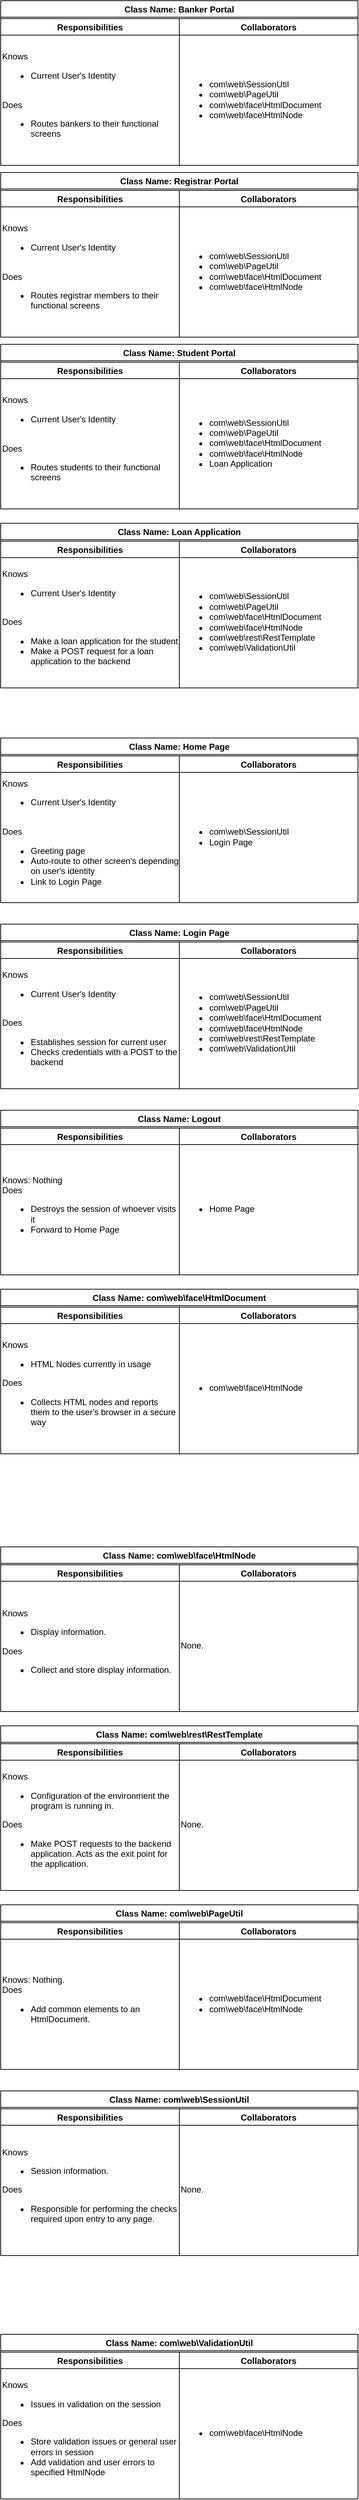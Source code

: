 <mxfile version="14.6.13" type="device"><diagram id="soprzIYK3JemWcweqpe1" name="Page-1"><mxGraphModel dx="1117" dy="669" grid="1" gridSize="10" guides="1" tooltips="1" connect="1" arrows="1" fold="1" page="1" pageScale="1" pageWidth="850" pageHeight="1100" math="0" shadow="0"><root><mxCell id="0"/><mxCell id="1" parent="0"/><mxCell id="zkftm02P7K2jkbSbgvOX-1" value="Class Name: Banker Portal" style="swimlane;" parent="1" vertex="1"><mxGeometry x="90" y="100" width="500" height="230" as="geometry"/></mxCell><mxCell id="zkftm02P7K2jkbSbgvOX-2" value="Collaborators" style="swimlane;" parent="zkftm02P7K2jkbSbgvOX-1" vertex="1"><mxGeometry x="250" y="25" width="250" height="205" as="geometry"/></mxCell><mxCell id="zkftm02P7K2jkbSbgvOX-5" value="&lt;ul&gt;&lt;li&gt;com\web\SessionUtil&lt;/li&gt;&lt;li&gt;com\web\PageUtil&lt;/li&gt;&lt;li&gt;com\web\face\HtmlDocument&lt;/li&gt;&lt;li&gt;com\web\face\HtmlNode&lt;/li&gt;&lt;/ul&gt;" style="text;html=1;strokeColor=none;fillColor=none;align=left;verticalAlign=middle;whiteSpace=wrap;rounded=0;" parent="zkftm02P7K2jkbSbgvOX-2" vertex="1"><mxGeometry y="25" width="250" height="175" as="geometry"/></mxCell><mxCell id="zkftm02P7K2jkbSbgvOX-3" value="Responsibilities" style="swimlane;" parent="zkftm02P7K2jkbSbgvOX-1" vertex="1"><mxGeometry y="25" width="250" height="205" as="geometry"/></mxCell><mxCell id="zkftm02P7K2jkbSbgvOX-4" value="Knows&lt;br&gt;&lt;ul&gt;&lt;li&gt;Current User's Identity&lt;/li&gt;&lt;/ul&gt;&lt;br&gt;Does&lt;br&gt;&lt;ul&gt;&lt;li&gt;Routes bankers to their functional screens&lt;/li&gt;&lt;/ul&gt;" style="text;html=1;strokeColor=none;fillColor=none;align=left;verticalAlign=middle;whiteSpace=wrap;rounded=0;" parent="zkftm02P7K2jkbSbgvOX-3" vertex="1"><mxGeometry y="25" width="250" height="175" as="geometry"/></mxCell><mxCell id="zkftm02P7K2jkbSbgvOX-6" value="Class Name: Registrar Portal" style="swimlane;" parent="1" vertex="1"><mxGeometry x="90" y="340" width="500" height="230" as="geometry"/></mxCell><mxCell id="zkftm02P7K2jkbSbgvOX-7" value="Collaborators" style="swimlane;" parent="zkftm02P7K2jkbSbgvOX-6" vertex="1"><mxGeometry x="250" y="25" width="250" height="205" as="geometry"/></mxCell><mxCell id="zkftm02P7K2jkbSbgvOX-8" value="&lt;ul&gt;&lt;li&gt;com\web\SessionUtil&lt;/li&gt;&lt;li&gt;com\web\PageUtil&lt;/li&gt;&lt;li&gt;com\web\face\HtmlDocument&lt;/li&gt;&lt;li&gt;com\web\face\HtmlNode&lt;/li&gt;&lt;/ul&gt;" style="text;html=1;strokeColor=none;fillColor=none;align=left;verticalAlign=middle;whiteSpace=wrap;rounded=0;" parent="zkftm02P7K2jkbSbgvOX-7" vertex="1"><mxGeometry y="25" width="250" height="175" as="geometry"/></mxCell><mxCell id="zkftm02P7K2jkbSbgvOX-9" value="Responsibilities" style="swimlane;" parent="zkftm02P7K2jkbSbgvOX-6" vertex="1"><mxGeometry y="25" width="250" height="205" as="geometry"/></mxCell><mxCell id="zkftm02P7K2jkbSbgvOX-10" value="Knows&lt;br&gt;&lt;ul&gt;&lt;li&gt;Current User's Identity&lt;/li&gt;&lt;/ul&gt;&lt;br&gt;Does&lt;br&gt;&lt;ul&gt;&lt;li&gt;Routes registrar members to their functional screens&lt;/li&gt;&lt;/ul&gt;" style="text;html=1;strokeColor=none;fillColor=none;align=left;verticalAlign=middle;whiteSpace=wrap;rounded=0;" parent="zkftm02P7K2jkbSbgvOX-9" vertex="1"><mxGeometry y="25" width="250" height="175" as="geometry"/></mxCell><mxCell id="zkftm02P7K2jkbSbgvOX-11" value="Class Name: Student Portal" style="swimlane;" parent="1" vertex="1"><mxGeometry x="90" y="580" width="500" height="230" as="geometry"/></mxCell><mxCell id="zkftm02P7K2jkbSbgvOX-12" value="Collaborators" style="swimlane;" parent="zkftm02P7K2jkbSbgvOX-11" vertex="1"><mxGeometry x="250" y="25" width="250" height="205" as="geometry"/></mxCell><mxCell id="zkftm02P7K2jkbSbgvOX-13" value="&lt;ul&gt;&lt;li&gt;com\web\SessionUtil&lt;/li&gt;&lt;li&gt;com\web\PageUtil&lt;/li&gt;&lt;li&gt;com\web\face\HtmlDocument&lt;/li&gt;&lt;li&gt;com\web\face\HtmlNode&lt;/li&gt;&lt;li&gt;Loan Application&lt;/li&gt;&lt;/ul&gt;" style="text;html=1;strokeColor=none;fillColor=none;align=left;verticalAlign=middle;whiteSpace=wrap;rounded=0;" parent="zkftm02P7K2jkbSbgvOX-12" vertex="1"><mxGeometry y="25" width="250" height="175" as="geometry"/></mxCell><mxCell id="zkftm02P7K2jkbSbgvOX-14" value="Responsibilities" style="swimlane;" parent="zkftm02P7K2jkbSbgvOX-11" vertex="1"><mxGeometry y="25" width="250" height="205" as="geometry"/></mxCell><mxCell id="zkftm02P7K2jkbSbgvOX-15" value="Knows&lt;br&gt;&lt;ul&gt;&lt;li&gt;Current User's Identity&lt;/li&gt;&lt;/ul&gt;&lt;br&gt;Does&lt;br&gt;&lt;ul&gt;&lt;li&gt;Routes students to their functional screens&lt;/li&gt;&lt;/ul&gt;" style="text;html=1;strokeColor=none;fillColor=none;align=left;verticalAlign=middle;whiteSpace=wrap;rounded=0;" parent="zkftm02P7K2jkbSbgvOX-14" vertex="1"><mxGeometry y="25" width="250" height="175" as="geometry"/></mxCell><mxCell id="zkftm02P7K2jkbSbgvOX-16" value="Class Name: Loan Application" style="swimlane;" parent="1" vertex="1"><mxGeometry x="90" y="830" width="500" height="230" as="geometry"/></mxCell><mxCell id="zkftm02P7K2jkbSbgvOX-17" value="Collaborators" style="swimlane;" parent="zkftm02P7K2jkbSbgvOX-16" vertex="1"><mxGeometry x="250" y="25" width="250" height="205" as="geometry"/></mxCell><mxCell id="zkftm02P7K2jkbSbgvOX-18" value="&lt;ul&gt;&lt;li&gt;com\web\SessionUtil&lt;/li&gt;&lt;li&gt;com\web\PageUtil&lt;/li&gt;&lt;li&gt;com\web\face\HtmlDocument&lt;/li&gt;&lt;li&gt;com\web\face\HtmlNode&lt;/li&gt;&lt;li&gt;com\web\rest\RestTemplate&lt;/li&gt;&lt;li&gt;com\web\ValidationUtil&lt;/li&gt;&lt;/ul&gt;" style="text;html=1;strokeColor=none;fillColor=none;align=left;verticalAlign=middle;whiteSpace=wrap;rounded=0;" parent="zkftm02P7K2jkbSbgvOX-17" vertex="1"><mxGeometry y="25" width="250" height="175" as="geometry"/></mxCell><mxCell id="zkftm02P7K2jkbSbgvOX-19" value="Responsibilities" style="swimlane;" parent="zkftm02P7K2jkbSbgvOX-16" vertex="1"><mxGeometry y="25" width="250" height="205" as="geometry"/></mxCell><mxCell id="zkftm02P7K2jkbSbgvOX-20" value="Knows&lt;br&gt;&lt;ul&gt;&lt;li&gt;Current User's Identity&lt;/li&gt;&lt;/ul&gt;&lt;br&gt;Does&lt;br&gt;&lt;ul&gt;&lt;li&gt;Make a loan application for the student&lt;/li&gt;&lt;li&gt;Make a POST request for a loan application to the backend&lt;/li&gt;&lt;/ul&gt;" style="text;html=1;strokeColor=none;fillColor=none;align=left;verticalAlign=middle;whiteSpace=wrap;rounded=0;" parent="zkftm02P7K2jkbSbgvOX-19" vertex="1"><mxGeometry y="25" width="250" height="175" as="geometry"/></mxCell><mxCell id="zkftm02P7K2jkbSbgvOX-21" value="Class Name: Home Page" style="swimlane;" parent="1" vertex="1"><mxGeometry x="90" y="1130" width="500" height="230" as="geometry"/></mxCell><mxCell id="zkftm02P7K2jkbSbgvOX-22" value="Collaborators" style="swimlane;" parent="zkftm02P7K2jkbSbgvOX-21" vertex="1"><mxGeometry x="250" y="25" width="250" height="205" as="geometry"/></mxCell><mxCell id="zkftm02P7K2jkbSbgvOX-23" value="&lt;ul&gt;&lt;li&gt;com\web\SessionUtil&lt;/li&gt;&lt;li&gt;Login Page&lt;/li&gt;&lt;/ul&gt;" style="text;html=1;strokeColor=none;fillColor=none;align=left;verticalAlign=middle;whiteSpace=wrap;rounded=0;" parent="zkftm02P7K2jkbSbgvOX-22" vertex="1"><mxGeometry y="25" width="250" height="175" as="geometry"/></mxCell><mxCell id="zkftm02P7K2jkbSbgvOX-24" value="Responsibilities" style="swimlane;" parent="zkftm02P7K2jkbSbgvOX-21" vertex="1"><mxGeometry y="25" width="250" height="205" as="geometry"/></mxCell><mxCell id="zkftm02P7K2jkbSbgvOX-25" value="Knows&lt;br&gt;&lt;ul&gt;&lt;li&gt;Current User's Identity&lt;/li&gt;&lt;/ul&gt;&lt;br&gt;Does&lt;br&gt;&lt;ul&gt;&lt;li&gt;Greeting page&lt;/li&gt;&lt;li&gt;Auto-route to other screen's depending on user's identity&lt;/li&gt;&lt;li&gt;Link to Login Page&lt;/li&gt;&lt;/ul&gt;" style="text;html=1;strokeColor=none;fillColor=none;align=left;verticalAlign=middle;whiteSpace=wrap;rounded=0;" parent="zkftm02P7K2jkbSbgvOX-24" vertex="1"><mxGeometry y="25" width="250" height="175" as="geometry"/></mxCell><mxCell id="zkftm02P7K2jkbSbgvOX-26" value="Class Name: Login Page" style="swimlane;" parent="1" vertex="1"><mxGeometry x="90" y="1390" width="500" height="230" as="geometry"/></mxCell><mxCell id="zkftm02P7K2jkbSbgvOX-27" value="Collaborators" style="swimlane;" parent="zkftm02P7K2jkbSbgvOX-26" vertex="1"><mxGeometry x="250" y="25" width="250" height="205" as="geometry"/></mxCell><mxCell id="zkftm02P7K2jkbSbgvOX-28" value="&lt;ul&gt;&lt;li&gt;com\web\SessionUtil&lt;/li&gt;&lt;li&gt;com\web\PageUtil&lt;/li&gt;&lt;li&gt;com\web\face\HtmlDocument&lt;/li&gt;&lt;li&gt;com\web\face\HtmlNode&lt;/li&gt;&lt;li&gt;com\web\rest\RestTemplate&lt;/li&gt;&lt;li&gt;com\web\ValidationUtil&lt;/li&gt;&lt;/ul&gt;" style="text;html=1;strokeColor=none;fillColor=none;align=left;verticalAlign=middle;whiteSpace=wrap;rounded=0;" parent="zkftm02P7K2jkbSbgvOX-27" vertex="1"><mxGeometry y="25" width="250" height="175" as="geometry"/></mxCell><mxCell id="zkftm02P7K2jkbSbgvOX-29" value="Responsibilities" style="swimlane;" parent="zkftm02P7K2jkbSbgvOX-26" vertex="1"><mxGeometry y="25" width="250" height="205" as="geometry"/></mxCell><mxCell id="zkftm02P7K2jkbSbgvOX-30" value="Knows&lt;br&gt;&lt;ul&gt;&lt;li&gt;Current User's Identity&lt;/li&gt;&lt;/ul&gt;&lt;br&gt;Does&lt;br&gt;&lt;ul&gt;&lt;li&gt;Establishes session for current user&lt;/li&gt;&lt;li&gt;Checks credentials with a POST to the backend&lt;/li&gt;&lt;/ul&gt;" style="text;html=1;strokeColor=none;fillColor=none;align=left;verticalAlign=middle;whiteSpace=wrap;rounded=0;" parent="zkftm02P7K2jkbSbgvOX-29" vertex="1"><mxGeometry y="25" width="250" height="175" as="geometry"/></mxCell><mxCell id="zkftm02P7K2jkbSbgvOX-31" value="Class Name: Logout" style="swimlane;" parent="1" vertex="1"><mxGeometry x="90" y="1650" width="500" height="230" as="geometry"/></mxCell><mxCell id="zkftm02P7K2jkbSbgvOX-32" value="Collaborators" style="swimlane;" parent="zkftm02P7K2jkbSbgvOX-31" vertex="1"><mxGeometry x="250" y="25" width="250" height="205" as="geometry"/></mxCell><mxCell id="zkftm02P7K2jkbSbgvOX-33" value="&lt;ul&gt;&lt;li&gt;Home Page&lt;/li&gt;&lt;/ul&gt;" style="text;html=1;strokeColor=none;fillColor=none;align=left;verticalAlign=middle;whiteSpace=wrap;rounded=0;" parent="zkftm02P7K2jkbSbgvOX-32" vertex="1"><mxGeometry y="25" width="250" height="175" as="geometry"/></mxCell><mxCell id="zkftm02P7K2jkbSbgvOX-34" value="Responsibilities" style="swimlane;" parent="zkftm02P7K2jkbSbgvOX-31" vertex="1"><mxGeometry y="25" width="250" height="205" as="geometry"/></mxCell><mxCell id="zkftm02P7K2jkbSbgvOX-35" value="Knows: Nothing&lt;br&gt;Does&lt;br&gt;&lt;ul&gt;&lt;li&gt;Destroys the session of whoever visits it&lt;/li&gt;&lt;li&gt;Forward to Home Page&lt;/li&gt;&lt;/ul&gt;" style="text;html=1;strokeColor=none;fillColor=none;align=left;verticalAlign=middle;whiteSpace=wrap;rounded=0;" parent="zkftm02P7K2jkbSbgvOX-34" vertex="1"><mxGeometry y="25" width="250" height="175" as="geometry"/></mxCell><mxCell id="ArP1FZsL3EBBVAnkdeqz-1" value="Class Name: com\web\face\HtmlDocument" style="swimlane;" vertex="1" parent="1"><mxGeometry x="90" y="1900" width="500" height="230" as="geometry"/></mxCell><mxCell id="ArP1FZsL3EBBVAnkdeqz-2" value="Collaborators" style="swimlane;" vertex="1" parent="ArP1FZsL3EBBVAnkdeqz-1"><mxGeometry x="250" y="25" width="250" height="205" as="geometry"/></mxCell><mxCell id="ArP1FZsL3EBBVAnkdeqz-3" value="&lt;ul&gt;&lt;li&gt;com\web\face\HtmlNode&lt;/li&gt;&lt;/ul&gt;" style="text;html=1;strokeColor=none;fillColor=none;align=left;verticalAlign=middle;whiteSpace=wrap;rounded=0;" vertex="1" parent="ArP1FZsL3EBBVAnkdeqz-2"><mxGeometry y="25" width="250" height="175" as="geometry"/></mxCell><mxCell id="ArP1FZsL3EBBVAnkdeqz-4" value="Responsibilities" style="swimlane;" vertex="1" parent="ArP1FZsL3EBBVAnkdeqz-1"><mxGeometry y="25" width="250" height="205" as="geometry"/></mxCell><mxCell id="ArP1FZsL3EBBVAnkdeqz-5" value="Knows&lt;br&gt;&lt;ul&gt;&lt;li&gt;HTML Nodes currently in usage&lt;/li&gt;&lt;/ul&gt;Does&lt;br&gt;&lt;ul&gt;&lt;li&gt;Collects HTML nodes and reports them to the user's browser in a secure way&lt;/li&gt;&lt;/ul&gt;" style="text;html=1;strokeColor=none;fillColor=none;align=left;verticalAlign=middle;whiteSpace=wrap;rounded=0;" vertex="1" parent="ArP1FZsL3EBBVAnkdeqz-4"><mxGeometry y="25" width="250" height="175" as="geometry"/></mxCell><mxCell id="ArP1FZsL3EBBVAnkdeqz-6" value="Class Name: com\web\face\HtmlNode" style="swimlane;" vertex="1" parent="1"><mxGeometry x="90" y="2260" width="500" height="230" as="geometry"/></mxCell><mxCell id="ArP1FZsL3EBBVAnkdeqz-7" value="Collaborators" style="swimlane;" vertex="1" parent="ArP1FZsL3EBBVAnkdeqz-6"><mxGeometry x="250" y="25" width="250" height="205" as="geometry"/></mxCell><mxCell id="ArP1FZsL3EBBVAnkdeqz-8" value="&lt;div&gt;None.&lt;/div&gt;" style="text;html=1;strokeColor=none;fillColor=none;align=left;verticalAlign=middle;whiteSpace=wrap;rounded=0;" vertex="1" parent="ArP1FZsL3EBBVAnkdeqz-7"><mxGeometry y="25" width="250" height="175" as="geometry"/></mxCell><mxCell id="ArP1FZsL3EBBVAnkdeqz-9" value="Responsibilities" style="swimlane;" vertex="1" parent="ArP1FZsL3EBBVAnkdeqz-6"><mxGeometry y="25" width="250" height="205" as="geometry"/></mxCell><mxCell id="ArP1FZsL3EBBVAnkdeqz-10" value="Knows&lt;br&gt;&lt;ul&gt;&lt;li&gt;Display information.&lt;/li&gt;&lt;/ul&gt;Does&lt;br&gt;&lt;ul&gt;&lt;li&gt;Collect and store display information.&lt;/li&gt;&lt;/ul&gt;" style="text;html=1;strokeColor=none;fillColor=none;align=left;verticalAlign=middle;whiteSpace=wrap;rounded=0;" vertex="1" parent="ArP1FZsL3EBBVAnkdeqz-9"><mxGeometry y="25" width="250" height="175" as="geometry"/></mxCell><mxCell id="ArP1FZsL3EBBVAnkdeqz-11" value="Class Name: com\web\rest\RestTemplate" style="swimlane;" vertex="1" parent="1"><mxGeometry x="90" y="2510" width="500" height="230" as="geometry"/></mxCell><mxCell id="ArP1FZsL3EBBVAnkdeqz-12" value="Collaborators" style="swimlane;" vertex="1" parent="ArP1FZsL3EBBVAnkdeqz-11"><mxGeometry x="250" y="25" width="250" height="205" as="geometry"/></mxCell><mxCell id="ArP1FZsL3EBBVAnkdeqz-13" value="&lt;div&gt;None.&lt;/div&gt;" style="text;html=1;strokeColor=none;fillColor=none;align=left;verticalAlign=middle;whiteSpace=wrap;rounded=0;" vertex="1" parent="ArP1FZsL3EBBVAnkdeqz-12"><mxGeometry y="25" width="250" height="175" as="geometry"/></mxCell><mxCell id="ArP1FZsL3EBBVAnkdeqz-14" value="Responsibilities" style="swimlane;" vertex="1" parent="ArP1FZsL3EBBVAnkdeqz-11"><mxGeometry y="25" width="250" height="205" as="geometry"/></mxCell><mxCell id="ArP1FZsL3EBBVAnkdeqz-15" value="Knows&lt;br&gt;&lt;ul&gt;&lt;li&gt;Configuration of the environment the program is running in.&lt;/li&gt;&lt;/ul&gt;Does&lt;br&gt;&lt;ul&gt;&lt;li&gt;Make POST requests to the backend application. Acts as the exit point for the application.&lt;/li&gt;&lt;/ul&gt;" style="text;html=1;strokeColor=none;fillColor=none;align=left;verticalAlign=middle;whiteSpace=wrap;rounded=0;" vertex="1" parent="ArP1FZsL3EBBVAnkdeqz-14"><mxGeometry y="25" width="250" height="175" as="geometry"/></mxCell><mxCell id="ArP1FZsL3EBBVAnkdeqz-18" value="Class Name: com\web\PageUtil" style="swimlane;" vertex="1" parent="1"><mxGeometry x="90" y="2760" width="500" height="230" as="geometry"/></mxCell><mxCell id="ArP1FZsL3EBBVAnkdeqz-19" value="Collaborators" style="swimlane;" vertex="1" parent="ArP1FZsL3EBBVAnkdeqz-18"><mxGeometry x="250" y="25" width="250" height="205" as="geometry"/></mxCell><mxCell id="ArP1FZsL3EBBVAnkdeqz-20" value="&lt;ul&gt;&lt;li&gt;com\web\face\HtmlDocument&lt;/li&gt;&lt;li&gt;com\web\face\HtmlNode&lt;/li&gt;&lt;/ul&gt;" style="text;html=1;strokeColor=none;fillColor=none;align=left;verticalAlign=middle;whiteSpace=wrap;rounded=0;" vertex="1" parent="ArP1FZsL3EBBVAnkdeqz-19"><mxGeometry y="25" width="250" height="175" as="geometry"/></mxCell><mxCell id="ArP1FZsL3EBBVAnkdeqz-21" value="Responsibilities" style="swimlane;" vertex="1" parent="ArP1FZsL3EBBVAnkdeqz-18"><mxGeometry y="25" width="250" height="205" as="geometry"/></mxCell><mxCell id="ArP1FZsL3EBBVAnkdeqz-22" value="Knows: Nothing.&lt;br&gt;Does&lt;br&gt;&lt;ul&gt;&lt;li&gt;Add common elements to an HtmlDocument.&lt;/li&gt;&lt;/ul&gt;" style="text;html=1;strokeColor=none;fillColor=none;align=left;verticalAlign=middle;whiteSpace=wrap;rounded=0;" vertex="1" parent="ArP1FZsL3EBBVAnkdeqz-21"><mxGeometry y="25" width="250" height="175" as="geometry"/></mxCell><mxCell id="ArP1FZsL3EBBVAnkdeqz-23" value="Class Name: com\web\SessionUtil" style="swimlane;" vertex="1" parent="1"><mxGeometry x="90" y="3020" width="500" height="230" as="geometry"/></mxCell><mxCell id="ArP1FZsL3EBBVAnkdeqz-24" value="Collaborators" style="swimlane;" vertex="1" parent="ArP1FZsL3EBBVAnkdeqz-23"><mxGeometry x="250" y="25" width="250" height="205" as="geometry"/></mxCell><mxCell id="ArP1FZsL3EBBVAnkdeqz-25" value="&lt;div&gt;None.&lt;/div&gt;" style="text;html=1;strokeColor=none;fillColor=none;align=left;verticalAlign=middle;whiteSpace=wrap;rounded=0;" vertex="1" parent="ArP1FZsL3EBBVAnkdeqz-24"><mxGeometry y="25" width="250" height="175" as="geometry"/></mxCell><mxCell id="ArP1FZsL3EBBVAnkdeqz-26" value="Responsibilities" style="swimlane;" vertex="1" parent="ArP1FZsL3EBBVAnkdeqz-23"><mxGeometry y="25" width="250" height="205" as="geometry"/></mxCell><mxCell id="ArP1FZsL3EBBVAnkdeqz-27" value="Knows&lt;br&gt;&lt;ul&gt;&lt;li&gt;Session information.&lt;/li&gt;&lt;/ul&gt;Does&lt;br&gt;&lt;ul&gt;&lt;li&gt;Responsible for performing the checks required upon entry to any page.&lt;/li&gt;&lt;/ul&gt;" style="text;html=1;strokeColor=none;fillColor=none;align=left;verticalAlign=middle;whiteSpace=wrap;rounded=0;" vertex="1" parent="ArP1FZsL3EBBVAnkdeqz-26"><mxGeometry y="25" width="250" height="175" as="geometry"/></mxCell><mxCell id="ArP1FZsL3EBBVAnkdeqz-28" value="Class Name: com\web\ValidationUtil" style="swimlane;" vertex="1" parent="1"><mxGeometry x="90" y="3360" width="500" height="230" as="geometry"/></mxCell><mxCell id="ArP1FZsL3EBBVAnkdeqz-29" value="Collaborators" style="swimlane;" vertex="1" parent="ArP1FZsL3EBBVAnkdeqz-28"><mxGeometry x="250" y="25" width="250" height="205" as="geometry"/></mxCell><mxCell id="ArP1FZsL3EBBVAnkdeqz-30" value="&lt;ul&gt;&lt;li&gt;&lt;span&gt;com\web\face\HtmlNode&lt;/span&gt;&lt;br&gt;&lt;/li&gt;&lt;/ul&gt;" style="text;html=1;strokeColor=none;fillColor=none;align=left;verticalAlign=middle;whiteSpace=wrap;rounded=0;" vertex="1" parent="ArP1FZsL3EBBVAnkdeqz-29"><mxGeometry y="25" width="250" height="175" as="geometry"/></mxCell><mxCell id="ArP1FZsL3EBBVAnkdeqz-31" value="Responsibilities" style="swimlane;" vertex="1" parent="ArP1FZsL3EBBVAnkdeqz-28"><mxGeometry y="25" width="250" height="205" as="geometry"/></mxCell><mxCell id="ArP1FZsL3EBBVAnkdeqz-32" value="Knows&lt;br&gt;&lt;ul&gt;&lt;li&gt;Issues in validation on the session&lt;/li&gt;&lt;/ul&gt;Does&lt;br&gt;&lt;ul&gt;&lt;li&gt;Store validation issues or general user errors in session&lt;/li&gt;&lt;li&gt;Add validation and user errors to specified HtmlNode&lt;/li&gt;&lt;/ul&gt;" style="text;html=1;strokeColor=none;fillColor=none;align=left;verticalAlign=middle;whiteSpace=wrap;rounded=0;" vertex="1" parent="ArP1FZsL3EBBVAnkdeqz-31"><mxGeometry y="25" width="250" height="175" as="geometry"/></mxCell></root></mxGraphModel></diagram></mxfile>